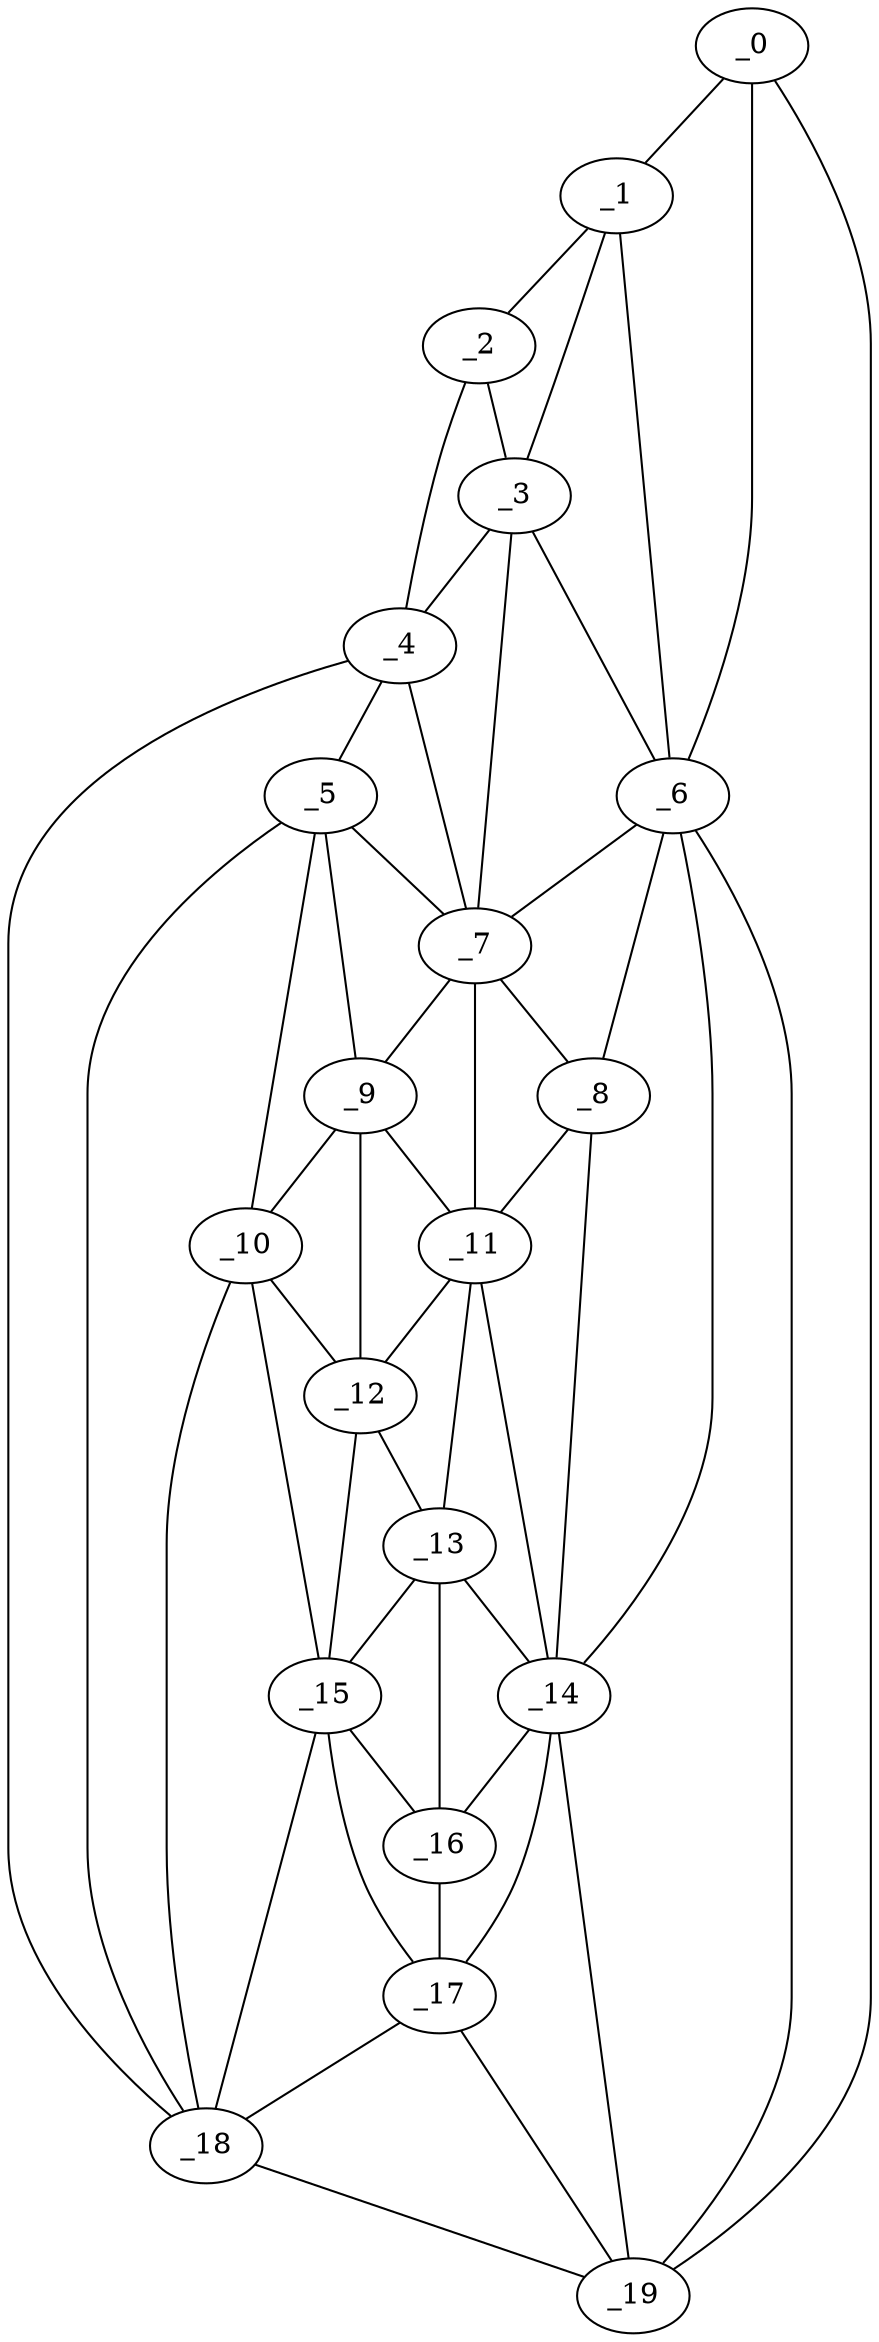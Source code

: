 graph "obj28__30.gxl" {
	_0	 [x=10,
		y=96];
	_1	 [x=20,
		y=26];
	_0 -- _1	 [valence=1];
	_6	 [x=69,
		y=72];
	_0 -- _6	 [valence=2];
	_19	 [x=126,
		y=84];
	_0 -- _19	 [valence=1];
	_2	 [x=27,
		y=22];
	_1 -- _2	 [valence=1];
	_3	 [x=36,
		y=20];
	_1 -- _3	 [valence=1];
	_1 -- _6	 [valence=2];
	_2 -- _3	 [valence=1];
	_4	 [x=49,
		y=16];
	_2 -- _4	 [valence=1];
	_3 -- _4	 [valence=2];
	_3 -- _6	 [valence=2];
	_7	 [x=78,
		y=55];
	_3 -- _7	 [valence=1];
	_5	 [x=55,
		y=16];
	_4 -- _5	 [valence=2];
	_4 -- _7	 [valence=2];
	_18	 [x=126,
		y=2];
	_4 -- _18	 [valence=1];
	_5 -- _7	 [valence=1];
	_9	 [x=84,
		y=48];
	_5 -- _9	 [valence=2];
	_10	 [x=89,
		y=41];
	_5 -- _10	 [valence=2];
	_5 -- _18	 [valence=2];
	_6 -- _7	 [valence=2];
	_8	 [x=79,
		y=67];
	_6 -- _8	 [valence=1];
	_14	 [x=106,
		y=74];
	_6 -- _14	 [valence=2];
	_6 -- _19	 [valence=2];
	_7 -- _8	 [valence=2];
	_7 -- _9	 [valence=2];
	_11	 [x=93,
		y=61];
	_7 -- _11	 [valence=1];
	_8 -- _11	 [valence=2];
	_8 -- _14	 [valence=1];
	_9 -- _10	 [valence=1];
	_9 -- _11	 [valence=2];
	_12	 [x=99,
		y=51];
	_9 -- _12	 [valence=2];
	_10 -- _12	 [valence=2];
	_15	 [x=110,
		y=44];
	_10 -- _15	 [valence=2];
	_10 -- _18	 [valence=2];
	_11 -- _12	 [valence=1];
	_13	 [x=101,
		y=62];
	_11 -- _13	 [valence=2];
	_11 -- _14	 [valence=2];
	_12 -- _13	 [valence=2];
	_12 -- _15	 [valence=2];
	_13 -- _14	 [valence=2];
	_13 -- _15	 [valence=1];
	_16	 [x=117,
		y=65];
	_13 -- _16	 [valence=2];
	_14 -- _16	 [valence=2];
	_17	 [x=123,
		y=71];
	_14 -- _17	 [valence=1];
	_14 -- _19	 [valence=1];
	_15 -- _16	 [valence=2];
	_15 -- _17	 [valence=1];
	_15 -- _18	 [valence=2];
	_16 -- _17	 [valence=2];
	_17 -- _18	 [valence=2];
	_17 -- _19	 [valence=1];
	_18 -- _19	 [valence=1];
}

